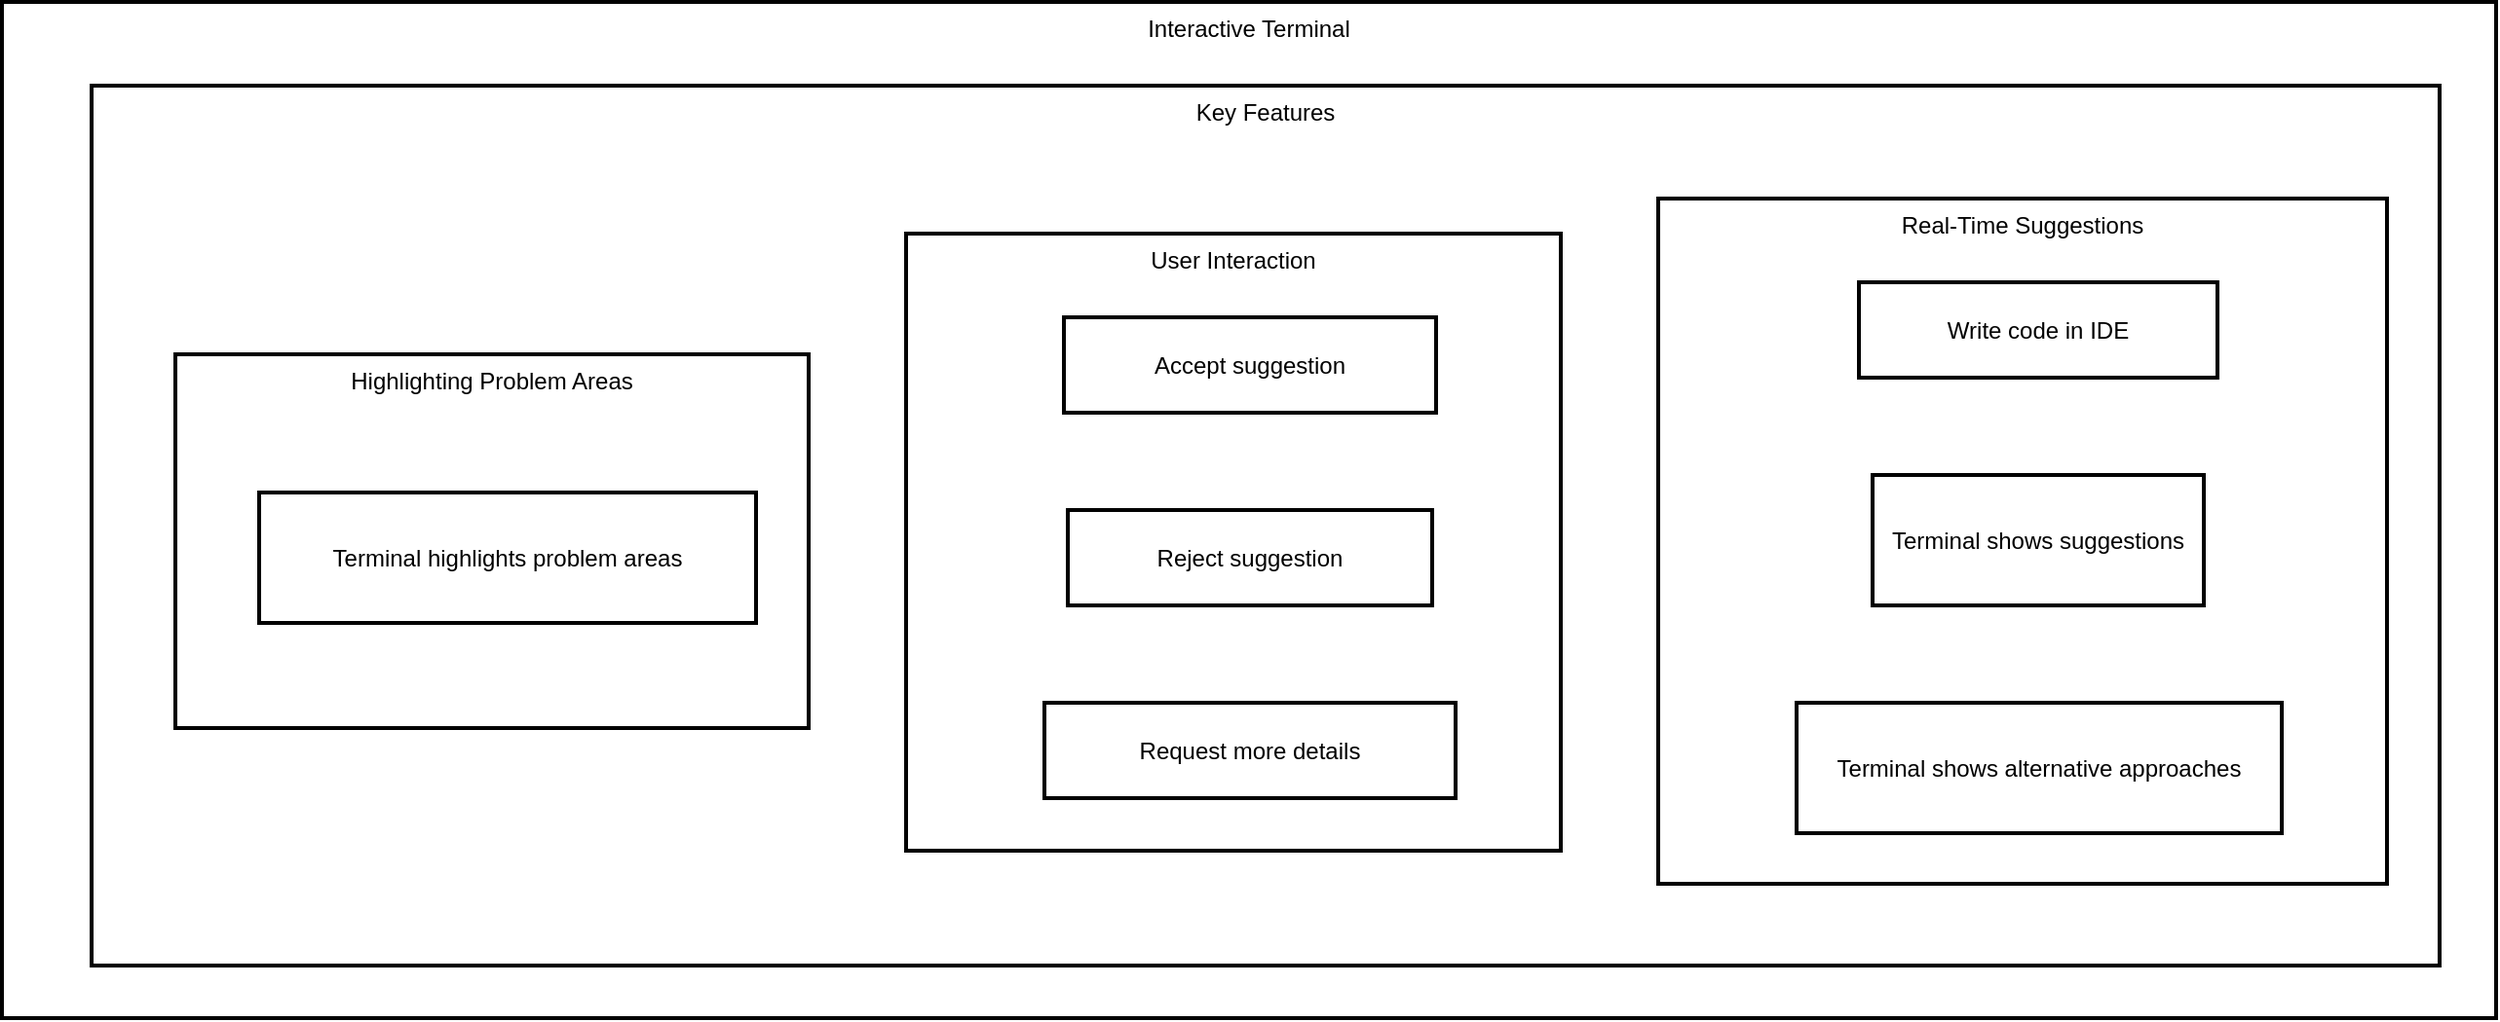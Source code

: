 <mxfile version="24.7.17">
  <diagram name="Page-1" id="PFNefsPWHBKd8FxRydi-">
    <mxGraphModel>
      <root>
        <mxCell id="0" />
        <mxCell id="1" parent="0" />
        <mxCell id="2" value="Interactive Terminal" style="whiteSpace=wrap;strokeWidth=2;verticalAlign=top;" vertex="1" parent="1">
          <mxGeometry x="8" y="8" width="1280" height="522" as="geometry" />
        </mxCell>
        <mxCell id="3" value="Key Features" style="whiteSpace=wrap;strokeWidth=2;verticalAlign=top;" vertex="1" parent="2">
          <mxGeometry x="46" y="43" width="1205" height="452" as="geometry" />
        </mxCell>
        <mxCell id="4" value="Highlighting Problem Areas" style="whiteSpace=wrap;strokeWidth=2;verticalAlign=top;" vertex="1" parent="3">
          <mxGeometry x="43" y="138" width="325" height="192" as="geometry" />
        </mxCell>
        <mxCell id="5" value="Terminal highlights problem areas" style="whiteSpace=wrap;strokeWidth=2;" vertex="1" parent="4">
          <mxGeometry x="43" y="71" width="255" height="67" as="geometry" />
        </mxCell>
        <mxCell id="6" value="User Interaction" style="whiteSpace=wrap;strokeWidth=2;verticalAlign=top;" vertex="1" parent="3">
          <mxGeometry x="418" y="76" width="336" height="317" as="geometry" />
        </mxCell>
        <mxCell id="7" value="Accept suggestion" style="whiteSpace=wrap;strokeWidth=2;" vertex="1" parent="6">
          <mxGeometry x="81" y="43" width="191" height="49" as="geometry" />
        </mxCell>
        <mxCell id="8" value="Reject suggestion" style="whiteSpace=wrap;strokeWidth=2;" vertex="1" parent="6">
          <mxGeometry x="83" y="142" width="187" height="49" as="geometry" />
        </mxCell>
        <mxCell id="9" value="Request more details" style="whiteSpace=wrap;strokeWidth=2;" vertex="1" parent="6">
          <mxGeometry x="71" y="241" width="211" height="49" as="geometry" />
        </mxCell>
        <mxCell id="10" value="Real-Time Suggestions" style="whiteSpace=wrap;strokeWidth=2;verticalAlign=top;" vertex="1" parent="3">
          <mxGeometry x="804" y="58" width="374" height="352" as="geometry" />
        </mxCell>
        <mxCell id="11" value="Write code in IDE" style="whiteSpace=wrap;strokeWidth=2;" vertex="1" parent="10">
          <mxGeometry x="103" y="43" width="184" height="49" as="geometry" />
        </mxCell>
        <mxCell id="12" value="Terminal shows suggestions" style="whiteSpace=wrap;strokeWidth=2;" vertex="1" parent="10">
          <mxGeometry x="110" y="142" width="170" height="67" as="geometry" />
        </mxCell>
        <mxCell id="13" value="Terminal shows alternative approaches" style="whiteSpace=wrap;strokeWidth=2;" vertex="1" parent="10">
          <mxGeometry x="71" y="259" width="249" height="67" as="geometry" />
        </mxCell>
      </root>
    </mxGraphModel>
  </diagram>
</mxfile>
